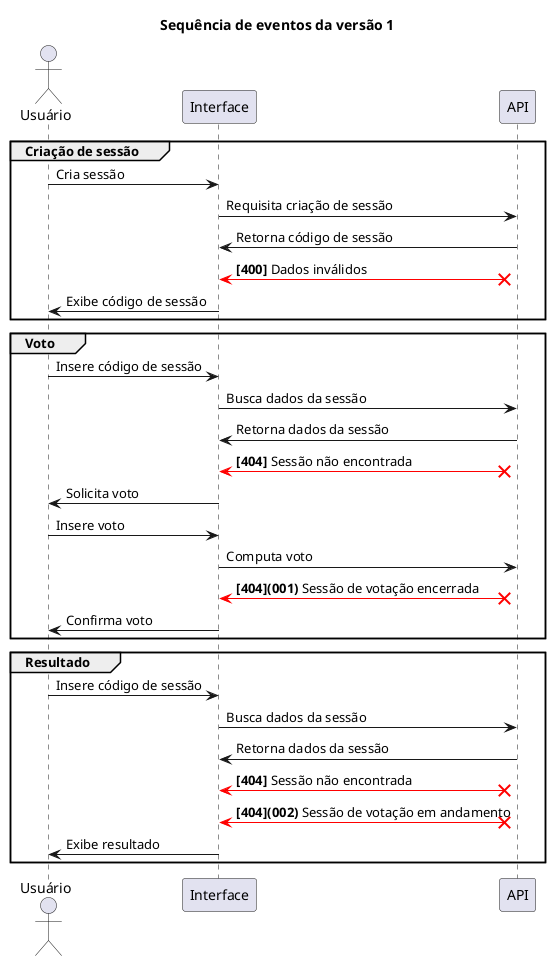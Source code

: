 @startuml

title Sequência de eventos da versão 1

actor Usuário
participant Interface
participant API

group Criação de sessão
  Usuário -> Interface: Cria sessão
  Interface -> API: Requisita criação de sessão
  API -> Interface : Retorna código de sessão
  API x-[#red]> Interface : **[400]** Dados inválidos
  Interface -> Usuário: Exibe código de sessão
end
group Voto
  Usuário -> Interface: Insere código de sessão
  Interface -> API: Busca dados da sessão
  API -> Interface: Retorna dados da sessão
  API x-[#red]> Interface : **[404]** Sessão não encontrada
  Interface -> Usuário: Solicita voto
  Usuário -> Interface: Insere voto
  Interface -> API: Computa voto
  API x-[#red]> Interface : **[404](001)** Sessão de votação encerrada
  Interface -> Usuário: Confirma voto
end
group Resultado
  Usuário -> Interface: Insere código de sessão
  Interface -> API: Busca dados da sessão
  API -> Interface: Retorna dados da sessão
  API x-[#red]> Interface : **[404]** Sessão não encontrada
  API x-[#red]> Interface : **[404](002)** Sessão de votação em andamento
  Interface -> Usuário: Exibe resultado
end
@enduml